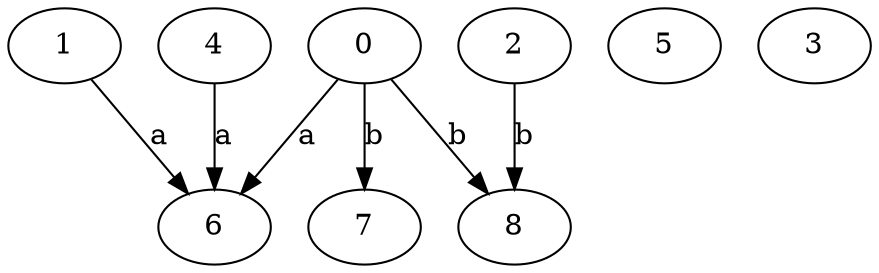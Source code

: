 strict digraph  {
0;
5;
1;
2;
6;
7;
8;
3;
4;
0 -> 6  [label=a];
0 -> 7  [label=b];
0 -> 8  [label=b];
1 -> 6  [label=a];
2 -> 8  [label=b];
4 -> 6  [label=a];
}

